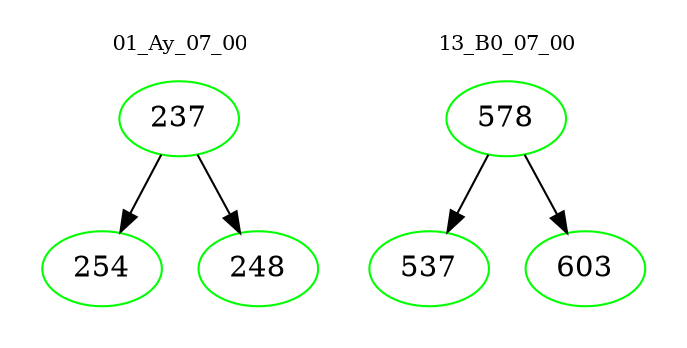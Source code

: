 digraph{
subgraph cluster_0 {
color = white
label = "01_Ay_07_00";
fontsize=10;
T0_237 [label="237", color="green"]
T0_237 -> T0_254 [color="black"]
T0_254 [label="254", color="green"]
T0_237 -> T0_248 [color="black"]
T0_248 [label="248", color="green"]
}
subgraph cluster_1 {
color = white
label = "13_B0_07_00";
fontsize=10;
T1_578 [label="578", color="green"]
T1_578 -> T1_537 [color="black"]
T1_537 [label="537", color="green"]
T1_578 -> T1_603 [color="black"]
T1_603 [label="603", color="green"]
}
}
